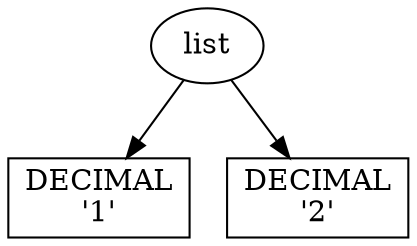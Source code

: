 digraph G{
"-1219505652" [label="list"];
"-1219505652" -> "-1213518196";
"-1213518196" [shape=box,label="DECIMAL\n'1'"];
"-1219505652" -> "-1213520308";
"-1213520308" [shape=box,label="DECIMAL\n'2'"];
}